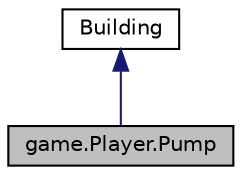 digraph "game.Player.Pump"
{
 // LATEX_PDF_SIZE
  edge [fontname="Helvetica",fontsize="10",labelfontname="Helvetica",labelfontsize="10"];
  node [fontname="Helvetica",fontsize="10",shape=record];
  Node1 [label="game.Player.Pump",height=0.2,width=0.4,color="black", fillcolor="grey75", style="filled", fontcolor="black",tooltip="Класс Pump служит для добычи воды в замен на энергию."];
  Node2 -> Node1 [dir="back",color="midnightblue",fontsize="10",style="solid"];
  Node2 [label="Building",height=0.2,width=0.4,color="black", fillcolor="white", style="filled",URL="$classgame_1_1_player_1_1_building.html",tooltip="Класс Building даёт возможность строительства игроку. Так же предоставляет возможность улучшать здани..."];
}
